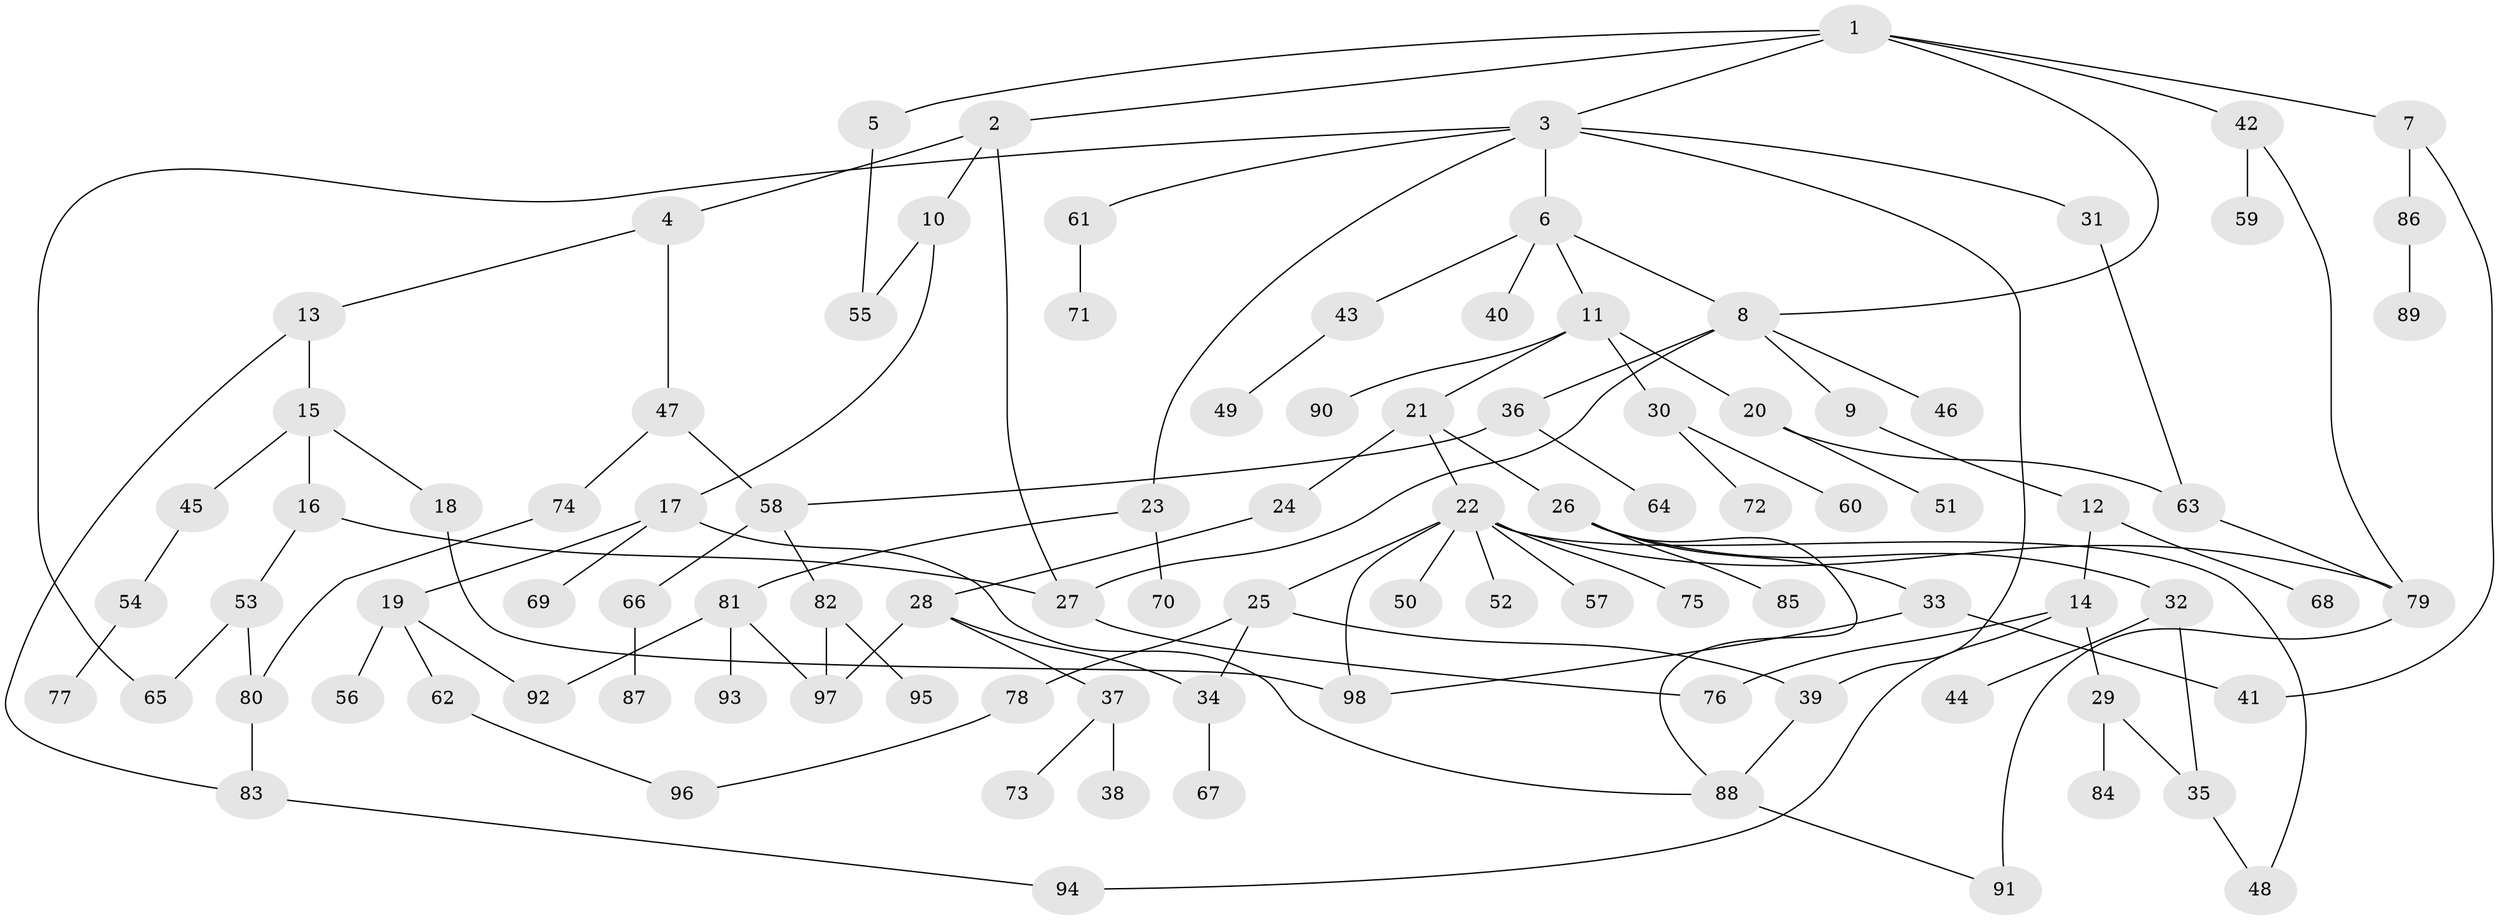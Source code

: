 // Generated by graph-tools (version 1.1) at 2025/25/03/09/25 03:25:34]
// undirected, 98 vertices, 124 edges
graph export_dot {
graph [start="1"]
  node [color=gray90,style=filled];
  1;
  2;
  3;
  4;
  5;
  6;
  7;
  8;
  9;
  10;
  11;
  12;
  13;
  14;
  15;
  16;
  17;
  18;
  19;
  20;
  21;
  22;
  23;
  24;
  25;
  26;
  27;
  28;
  29;
  30;
  31;
  32;
  33;
  34;
  35;
  36;
  37;
  38;
  39;
  40;
  41;
  42;
  43;
  44;
  45;
  46;
  47;
  48;
  49;
  50;
  51;
  52;
  53;
  54;
  55;
  56;
  57;
  58;
  59;
  60;
  61;
  62;
  63;
  64;
  65;
  66;
  67;
  68;
  69;
  70;
  71;
  72;
  73;
  74;
  75;
  76;
  77;
  78;
  79;
  80;
  81;
  82;
  83;
  84;
  85;
  86;
  87;
  88;
  89;
  90;
  91;
  92;
  93;
  94;
  95;
  96;
  97;
  98;
  1 -- 2;
  1 -- 3;
  1 -- 5;
  1 -- 7;
  1 -- 42;
  1 -- 8;
  2 -- 4;
  2 -- 10;
  2 -- 27;
  3 -- 6;
  3 -- 23;
  3 -- 31;
  3 -- 39;
  3 -- 61;
  3 -- 65;
  4 -- 13;
  4 -- 47;
  5 -- 55;
  6 -- 8;
  6 -- 11;
  6 -- 40;
  6 -- 43;
  7 -- 41;
  7 -- 86;
  8 -- 9;
  8 -- 36;
  8 -- 46;
  8 -- 27;
  9 -- 12;
  10 -- 17;
  10 -- 55;
  11 -- 20;
  11 -- 21;
  11 -- 30;
  11 -- 90;
  12 -- 14;
  12 -- 68;
  13 -- 15;
  13 -- 83;
  14 -- 29;
  14 -- 94;
  14 -- 76;
  15 -- 16;
  15 -- 18;
  15 -- 45;
  16 -- 27;
  16 -- 53;
  17 -- 19;
  17 -- 69;
  17 -- 88;
  18 -- 98;
  19 -- 56;
  19 -- 62;
  19 -- 92;
  20 -- 51;
  20 -- 63;
  21 -- 22;
  21 -- 24;
  21 -- 26;
  22 -- 25;
  22 -- 48;
  22 -- 50;
  22 -- 52;
  22 -- 57;
  22 -- 75;
  22 -- 79;
  22 -- 98;
  23 -- 70;
  23 -- 81;
  24 -- 28;
  25 -- 34;
  25 -- 78;
  25 -- 39;
  26 -- 32;
  26 -- 33;
  26 -- 85;
  26 -- 88;
  27 -- 76;
  28 -- 37;
  28 -- 97;
  28 -- 34;
  29 -- 35;
  29 -- 84;
  30 -- 60;
  30 -- 72;
  31 -- 63;
  32 -- 44;
  32 -- 35;
  33 -- 98;
  33 -- 41;
  34 -- 67;
  35 -- 48;
  36 -- 64;
  36 -- 58;
  37 -- 38;
  37 -- 73;
  39 -- 88;
  42 -- 59;
  42 -- 79;
  43 -- 49;
  45 -- 54;
  47 -- 58;
  47 -- 74;
  53 -- 80;
  53 -- 65;
  54 -- 77;
  58 -- 66;
  58 -- 82;
  61 -- 71;
  62 -- 96;
  63 -- 79;
  66 -- 87;
  74 -- 80;
  78 -- 96;
  79 -- 91;
  80 -- 83;
  81 -- 92;
  81 -- 93;
  81 -- 97;
  82 -- 95;
  82 -- 97;
  83 -- 94;
  86 -- 89;
  88 -- 91;
}
